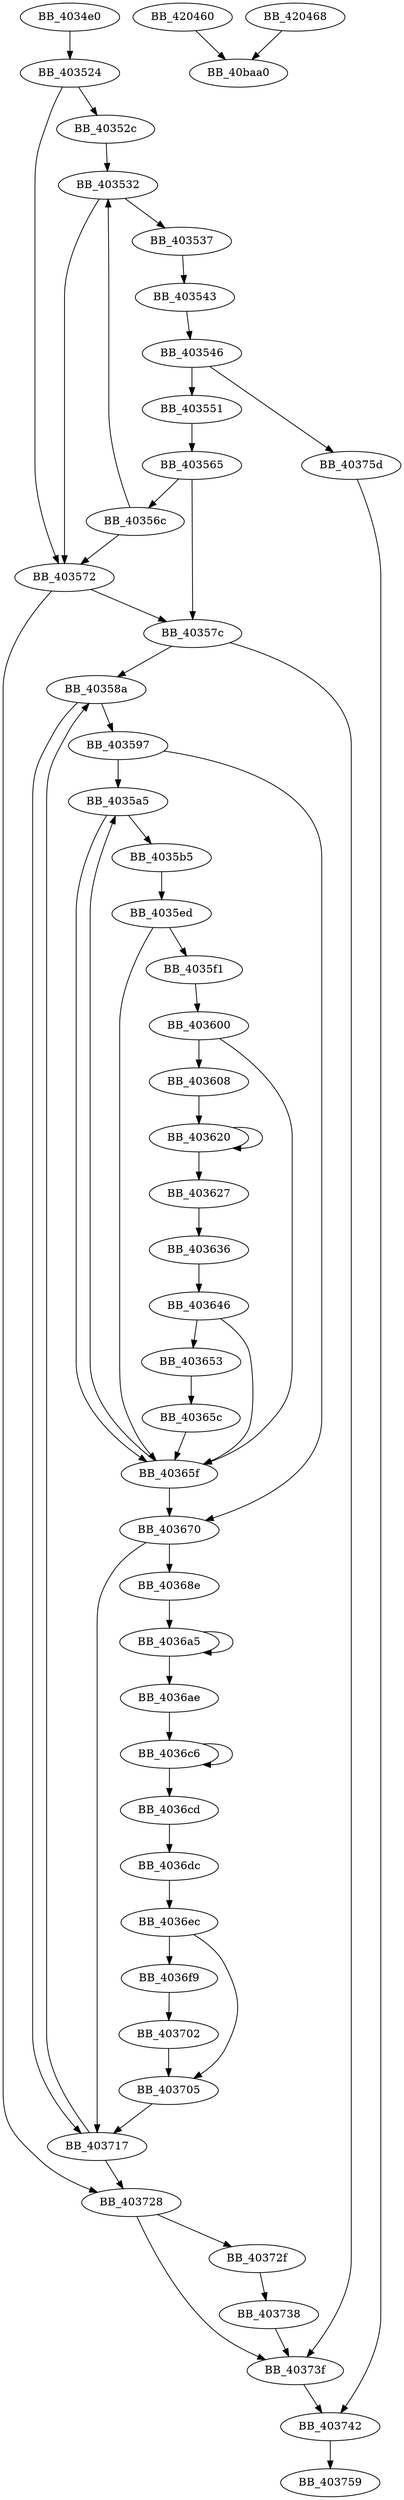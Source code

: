 DiGraph sub_4034E0{
BB_4034e0->BB_403524
BB_403524->BB_40352c
BB_403524->BB_403572
BB_40352c->BB_403532
BB_403532->BB_403537
BB_403532->BB_403572
BB_403537->BB_403543
BB_403543->BB_403546
BB_403546->BB_403551
BB_403546->BB_40375d
BB_403551->BB_403565
BB_403565->BB_40356c
BB_403565->BB_40357c
BB_40356c->BB_403532
BB_40356c->BB_403572
BB_403572->BB_40357c
BB_403572->BB_403728
BB_40357c->BB_40358a
BB_40357c->BB_40373f
BB_40358a->BB_403597
BB_40358a->BB_403717
BB_403597->BB_4035a5
BB_403597->BB_403670
BB_4035a5->BB_4035b5
BB_4035a5->BB_40365f
BB_4035b5->BB_4035ed
BB_4035ed->BB_4035f1
BB_4035ed->BB_40365f
BB_4035f1->BB_403600
BB_403600->BB_403608
BB_403600->BB_40365f
BB_403608->BB_403620
BB_403620->BB_403620
BB_403620->BB_403627
BB_403627->BB_403636
BB_403636->BB_403646
BB_403646->BB_403653
BB_403646->BB_40365f
BB_403653->BB_40365c
BB_40365c->BB_40365f
BB_40365f->BB_4035a5
BB_40365f->BB_403670
BB_403670->BB_40368e
BB_403670->BB_403717
BB_40368e->BB_4036a5
BB_4036a5->BB_4036a5
BB_4036a5->BB_4036ae
BB_4036ae->BB_4036c6
BB_4036c6->BB_4036c6
BB_4036c6->BB_4036cd
BB_4036cd->BB_4036dc
BB_4036dc->BB_4036ec
BB_4036ec->BB_4036f9
BB_4036ec->BB_403705
BB_4036f9->BB_403702
BB_403702->BB_403705
BB_403705->BB_403717
BB_403717->BB_40358a
BB_403717->BB_403728
BB_403728->BB_40372f
BB_403728->BB_40373f
BB_40372f->BB_403738
BB_403738->BB_40373f
BB_40373f->BB_403742
BB_403742->BB_403759
BB_40375d->BB_403742
BB_420460->BB_40baa0
BB_420468->BB_40baa0
}
